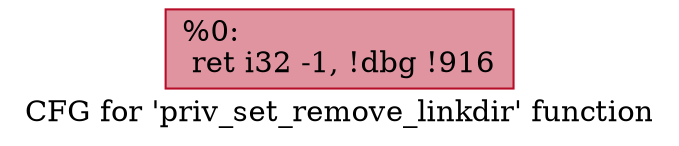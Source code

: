 digraph "CFG for 'priv_set_remove_linkdir' function" {
	label="CFG for 'priv_set_remove_linkdir' function";

	Node0xd2ade0 [shape=record,color="#b70d28ff", style=filled, fillcolor="#b70d2870",label="{%0:\l  ret i32 -1, !dbg !916\l}"];
}
